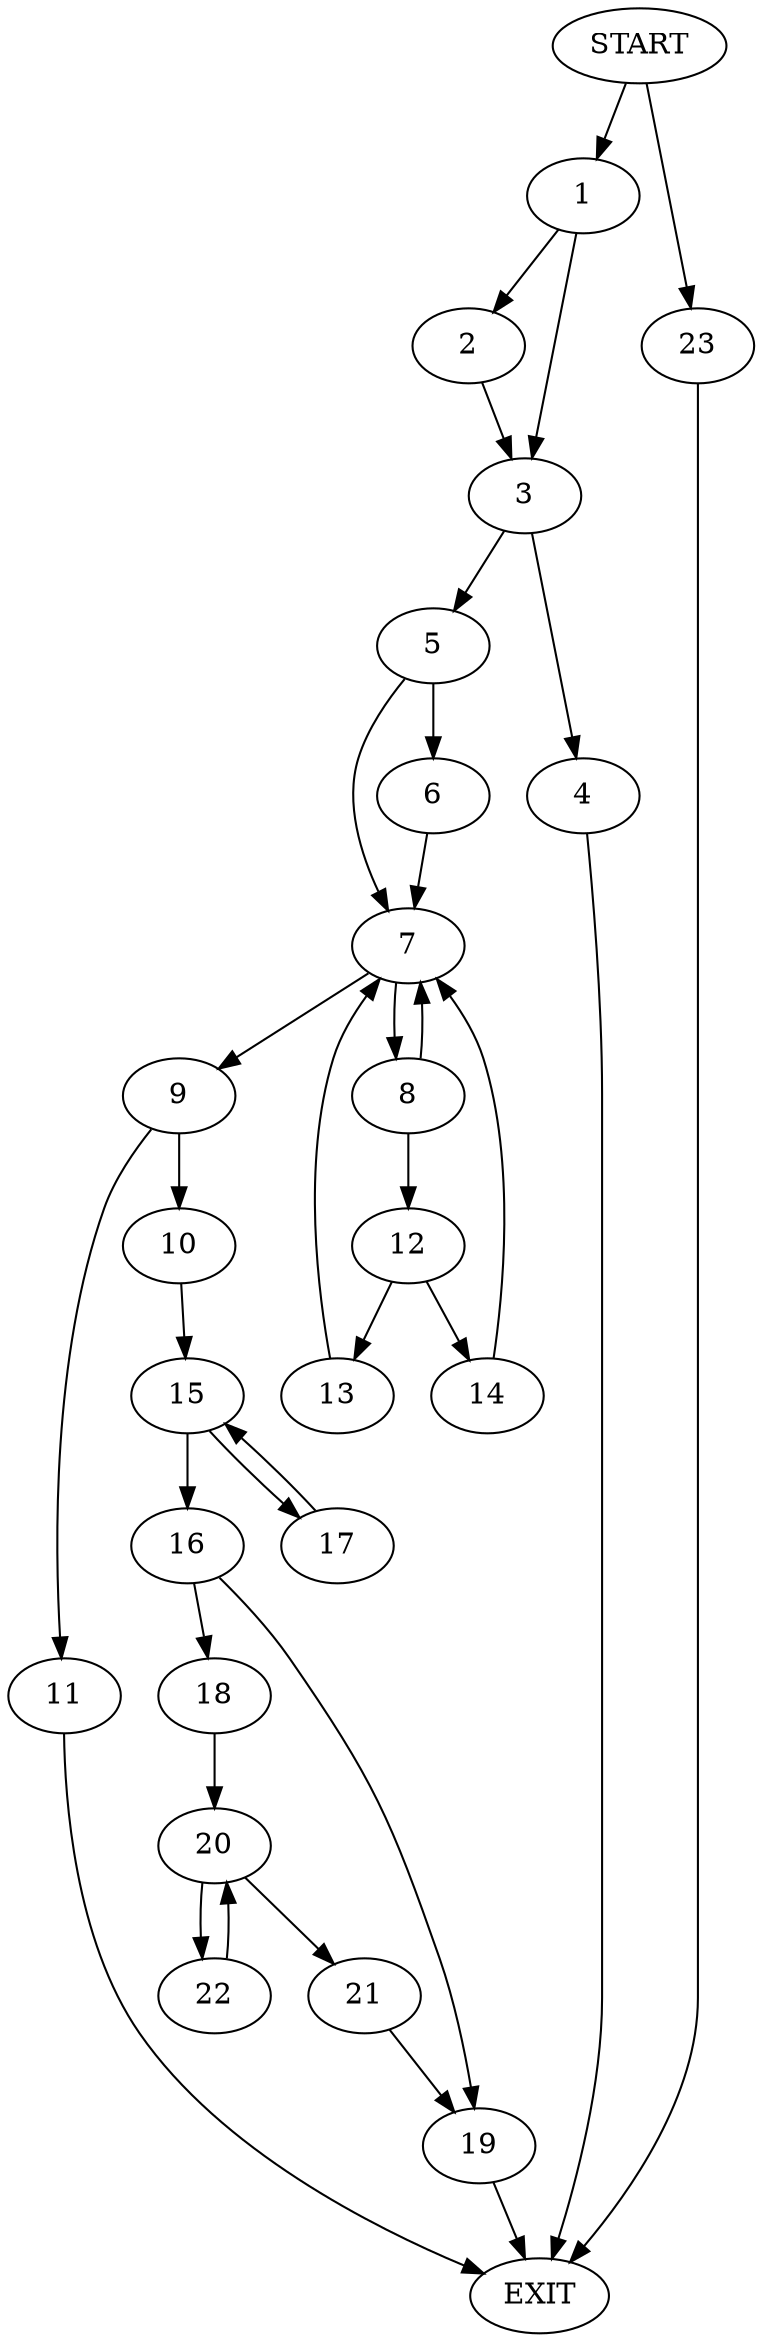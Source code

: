 digraph {
0 [label="START"]
24 [label="EXIT"]
0 -> 1
1 -> 2
1 -> 3
3 -> 4
3 -> 5
2 -> 3
4 -> 24
5 -> 6
5 -> 7
6 -> 7
7 -> 8
7 -> 9
9 -> 10
9 -> 11
8 -> 12
8 -> 7
12 -> 13
12 -> 14
14 -> 7
13 -> 7
10 -> 15
11 -> 24
15 -> 16
15 -> 17
16 -> 18
16 -> 19
17 -> 15
19 -> 24
18 -> 20
20 -> 21
20 -> 22
21 -> 19
22 -> 20
0 -> 23
23 -> 24
}
